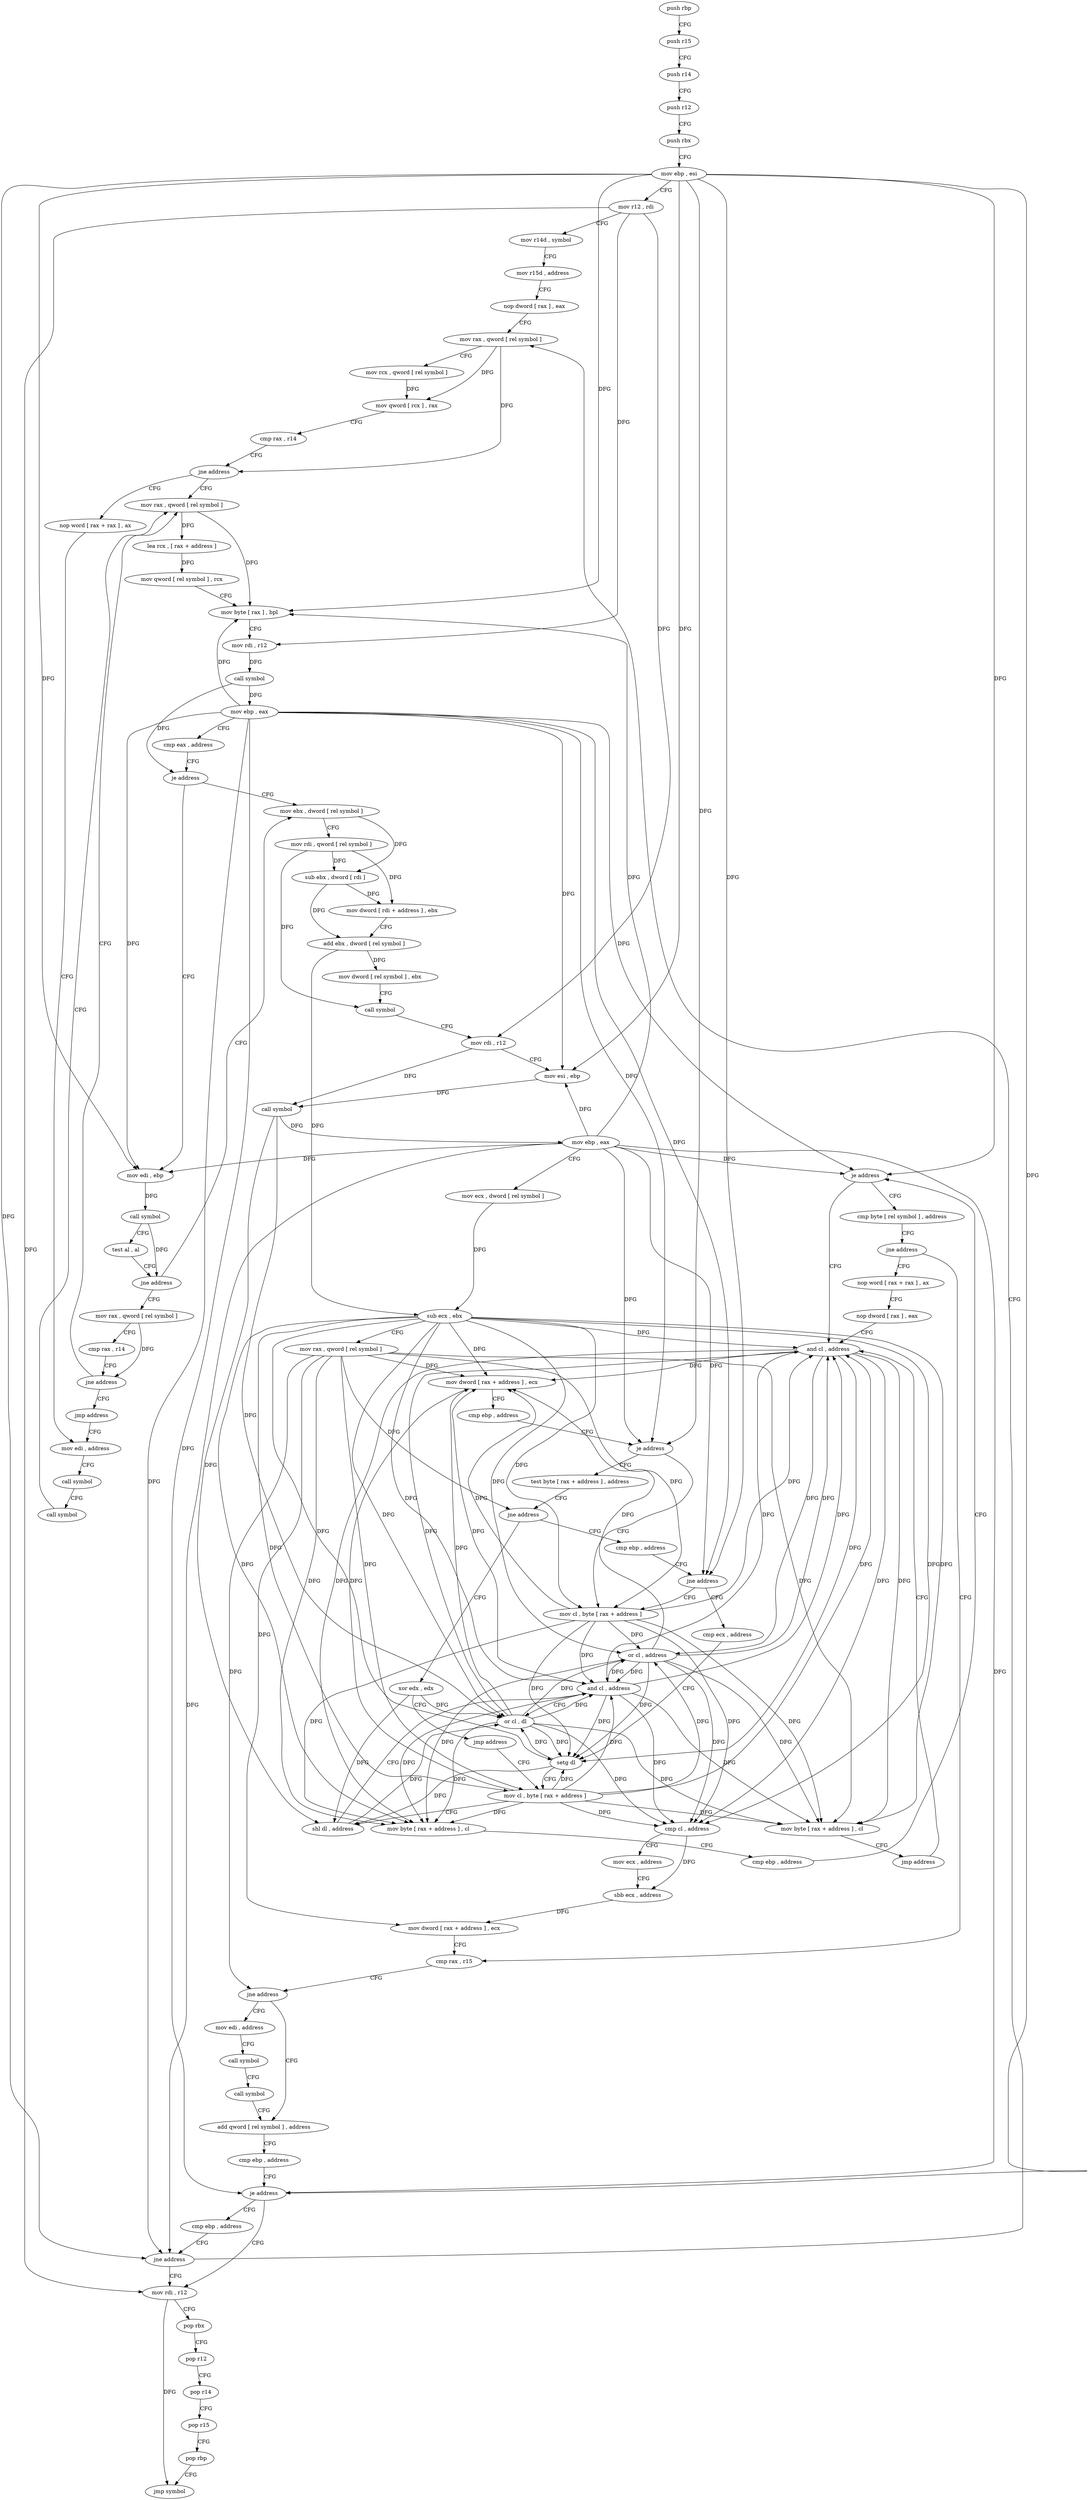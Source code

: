 digraph "func" {
"4203696" [label = "push rbp" ]
"4203697" [label = "push r15" ]
"4203699" [label = "push r14" ]
"4203701" [label = "push r12" ]
"4203703" [label = "push rbx" ]
"4203704" [label = "mov ebp , esi" ]
"4203706" [label = "mov r12 , rdi" ]
"4203709" [label = "mov r14d , symbol" ]
"4203715" [label = "mov r15d , address" ]
"4203721" [label = "nop dword [ rax ] , eax" ]
"4203728" [label = "mov rax , qword [ rel symbol ]" ]
"4203775" [label = "mov rax , qword [ rel symbol ]" ]
"4203782" [label = "lea rcx , [ rax + address ]" ]
"4203786" [label = "mov qword [ rel symbol ] , rcx" ]
"4203793" [label = "mov byte [ rax ] , bpl" ]
"4203796" [label = "mov rdi , r12" ]
"4203799" [label = "call symbol" ]
"4203804" [label = "mov ebp , eax" ]
"4203806" [label = "cmp eax , address" ]
"4203809" [label = "je address" ]
"4203840" [label = "mov ebx , dword [ rel symbol ]" ]
"4203811" [label = "mov edi , ebp" ]
"4203750" [label = "nop word [ rax + rax ] , ax" ]
"4203760" [label = "mov edi , address" ]
"4203846" [label = "mov rdi , qword [ rel symbol ]" ]
"4203853" [label = "sub ebx , dword [ rdi ]" ]
"4203855" [label = "mov dword [ rdi + address ] , ebx" ]
"4203858" [label = "add ebx , dword [ rel symbol ]" ]
"4203864" [label = "mov dword [ rel symbol ] , ebx" ]
"4203870" [label = "call symbol" ]
"4203875" [label = "mov rdi , r12" ]
"4203878" [label = "mov esi , ebp" ]
"4203880" [label = "call symbol" ]
"4203885" [label = "mov ebp , eax" ]
"4203887" [label = "mov ecx , dword [ rel symbol ]" ]
"4203893" [label = "sub ecx , ebx" ]
"4203895" [label = "mov rax , qword [ rel symbol ]" ]
"4203902" [label = "mov dword [ rax + address ] , ecx" ]
"4203905" [label = "cmp ebp , address" ]
"4203908" [label = "je address" ]
"4203925" [label = "mov cl , byte [ rax + address ]" ]
"4203910" [label = "test byte [ rax + address ] , address" ]
"4203813" [label = "call symbol" ]
"4203818" [label = "test al , al" ]
"4203820" [label = "jne address" ]
"4203822" [label = "mov rax , qword [ rel symbol ]" ]
"4203928" [label = "or cl , address" ]
"4203931" [label = "mov byte [ rax + address ] , cl" ]
"4203934" [label = "jmp address" ]
"4203984" [label = "and cl , address" ]
"4203914" [label = "jne address" ]
"4203920" [label = "cmp ebp , address" ]
"4203916" [label = "xor edx , edx" ]
"4203829" [label = "cmp rax , r14" ]
"4203832" [label = "jne address" ]
"4203834" [label = "jmp address" ]
"4203987" [label = "cmp cl , address" ]
"4203990" [label = "mov ecx , address" ]
"4203995" [label = "sbb ecx , address" ]
"4203998" [label = "mov dword [ rax + address ] , ecx" ]
"4204001" [label = "cmp rax , r15" ]
"4203923" [label = "jne address" ]
"4203936" [label = "cmp ecx , address" ]
"4203918" [label = "jmp address" ]
"4203942" [label = "mov cl , byte [ rax + address ]" ]
"4204021" [label = "add qword [ rel symbol ] , address" ]
"4204029" [label = "cmp ebp , address" ]
"4204032" [label = "je address" ]
"4204043" [label = "mov rdi , r12" ]
"4204034" [label = "cmp ebp , address" ]
"4204006" [label = "mov edi , address" ]
"4204011" [label = "call symbol" ]
"4204016" [label = "call symbol" ]
"4203939" [label = "setg dl" ]
"4203945" [label = "shl dl , address" ]
"4203948" [label = "and cl , address" ]
"4203951" [label = "or cl , dl" ]
"4203953" [label = "mov byte [ rax + address ] , cl" ]
"4203956" [label = "cmp ebp , address" ]
"4203959" [label = "je address" ]
"4203961" [label = "cmp byte [ rel symbol ] , address" ]
"4203765" [label = "call symbol" ]
"4203770" [label = "call symbol" ]
"4204046" [label = "pop rbx" ]
"4204047" [label = "pop r12" ]
"4204049" [label = "pop r14" ]
"4204051" [label = "pop r15" ]
"4204053" [label = "pop rbp" ]
"4204054" [label = "jmp symbol" ]
"4204037" [label = "jne address" ]
"4203968" [label = "jne address" ]
"4203970" [label = "nop word [ rax + rax ] , ax" ]
"4203735" [label = "mov rcx , qword [ rel symbol ]" ]
"4203742" [label = "mov qword [ rcx ] , rax" ]
"4203745" [label = "cmp rax , r14" ]
"4203748" [label = "jne address" ]
"4204004" [label = "jne address" ]
"4203980" [label = "nop dword [ rax ] , eax" ]
"4203696" -> "4203697" [ label = "CFG" ]
"4203697" -> "4203699" [ label = "CFG" ]
"4203699" -> "4203701" [ label = "CFG" ]
"4203701" -> "4203703" [ label = "CFG" ]
"4203703" -> "4203704" [ label = "CFG" ]
"4203704" -> "4203706" [ label = "CFG" ]
"4203704" -> "4203793" [ label = "DFG" ]
"4203704" -> "4203878" [ label = "DFG" ]
"4203704" -> "4203908" [ label = "DFG" ]
"4203704" -> "4203811" [ label = "DFG" ]
"4203704" -> "4203923" [ label = "DFG" ]
"4203704" -> "4203959" [ label = "DFG" ]
"4203704" -> "4204032" [ label = "DFG" ]
"4203704" -> "4204037" [ label = "DFG" ]
"4203706" -> "4203709" [ label = "CFG" ]
"4203706" -> "4203796" [ label = "DFG" ]
"4203706" -> "4203875" [ label = "DFG" ]
"4203706" -> "4204043" [ label = "DFG" ]
"4203709" -> "4203715" [ label = "CFG" ]
"4203715" -> "4203721" [ label = "CFG" ]
"4203721" -> "4203728" [ label = "CFG" ]
"4203728" -> "4203735" [ label = "CFG" ]
"4203728" -> "4203742" [ label = "DFG" ]
"4203728" -> "4203748" [ label = "DFG" ]
"4203775" -> "4203782" [ label = "DFG" ]
"4203775" -> "4203793" [ label = "DFG" ]
"4203782" -> "4203786" [ label = "DFG" ]
"4203786" -> "4203793" [ label = "CFG" ]
"4203793" -> "4203796" [ label = "CFG" ]
"4203796" -> "4203799" [ label = "DFG" ]
"4203799" -> "4203804" [ label = "DFG" ]
"4203799" -> "4203809" [ label = "DFG" ]
"4203804" -> "4203806" [ label = "CFG" ]
"4203804" -> "4203793" [ label = "DFG" ]
"4203804" -> "4203878" [ label = "DFG" ]
"4203804" -> "4203908" [ label = "DFG" ]
"4203804" -> "4203811" [ label = "DFG" ]
"4203804" -> "4203923" [ label = "DFG" ]
"4203804" -> "4203959" [ label = "DFG" ]
"4203804" -> "4204032" [ label = "DFG" ]
"4203804" -> "4204037" [ label = "DFG" ]
"4203806" -> "4203809" [ label = "CFG" ]
"4203809" -> "4203840" [ label = "CFG" ]
"4203809" -> "4203811" [ label = "CFG" ]
"4203840" -> "4203846" [ label = "CFG" ]
"4203840" -> "4203853" [ label = "DFG" ]
"4203811" -> "4203813" [ label = "DFG" ]
"4203750" -> "4203760" [ label = "CFG" ]
"4203760" -> "4203765" [ label = "CFG" ]
"4203846" -> "4203853" [ label = "DFG" ]
"4203846" -> "4203855" [ label = "DFG" ]
"4203846" -> "4203870" [ label = "DFG" ]
"4203853" -> "4203855" [ label = "DFG" ]
"4203853" -> "4203858" [ label = "DFG" ]
"4203855" -> "4203858" [ label = "CFG" ]
"4203858" -> "4203864" [ label = "DFG" ]
"4203858" -> "4203893" [ label = "DFG" ]
"4203864" -> "4203870" [ label = "CFG" ]
"4203870" -> "4203875" [ label = "CFG" ]
"4203875" -> "4203878" [ label = "CFG" ]
"4203875" -> "4203880" [ label = "DFG" ]
"4203878" -> "4203880" [ label = "DFG" ]
"4203880" -> "4203885" [ label = "DFG" ]
"4203880" -> "4203945" [ label = "DFG" ]
"4203880" -> "4203951" [ label = "DFG" ]
"4203885" -> "4203887" [ label = "CFG" ]
"4203885" -> "4203793" [ label = "DFG" ]
"4203885" -> "4203878" [ label = "DFG" ]
"4203885" -> "4203908" [ label = "DFG" ]
"4203885" -> "4203811" [ label = "DFG" ]
"4203885" -> "4203923" [ label = "DFG" ]
"4203885" -> "4203959" [ label = "DFG" ]
"4203885" -> "4204032" [ label = "DFG" ]
"4203885" -> "4204037" [ label = "DFG" ]
"4203887" -> "4203893" [ label = "DFG" ]
"4203893" -> "4203895" [ label = "CFG" ]
"4203893" -> "4203902" [ label = "DFG" ]
"4203893" -> "4203925" [ label = "DFG" ]
"4203893" -> "4203928" [ label = "DFG" ]
"4203893" -> "4203931" [ label = "DFG" ]
"4203893" -> "4203984" [ label = "DFG" ]
"4203893" -> "4203987" [ label = "DFG" ]
"4203893" -> "4203939" [ label = "DFG" ]
"4203893" -> "4203942" [ label = "DFG" ]
"4203893" -> "4203948" [ label = "DFG" ]
"4203893" -> "4203951" [ label = "DFG" ]
"4203893" -> "4203953" [ label = "DFG" ]
"4203895" -> "4203902" [ label = "DFG" ]
"4203895" -> "4203925" [ label = "DFG" ]
"4203895" -> "4203931" [ label = "DFG" ]
"4203895" -> "4203914" [ label = "DFG" ]
"4203895" -> "4203998" [ label = "DFG" ]
"4203895" -> "4204004" [ label = "DFG" ]
"4203895" -> "4203942" [ label = "DFG" ]
"4203895" -> "4203953" [ label = "DFG" ]
"4203902" -> "4203905" [ label = "CFG" ]
"4203905" -> "4203908" [ label = "CFG" ]
"4203908" -> "4203925" [ label = "CFG" ]
"4203908" -> "4203910" [ label = "CFG" ]
"4203925" -> "4203928" [ label = "DFG" ]
"4203925" -> "4203902" [ label = "DFG" ]
"4203925" -> "4203931" [ label = "DFG" ]
"4203925" -> "4203984" [ label = "DFG" ]
"4203925" -> "4203987" [ label = "DFG" ]
"4203925" -> "4203939" [ label = "DFG" ]
"4203925" -> "4203948" [ label = "DFG" ]
"4203925" -> "4203953" [ label = "DFG" ]
"4203910" -> "4203914" [ label = "CFG" ]
"4203813" -> "4203818" [ label = "CFG" ]
"4203813" -> "4203820" [ label = "DFG" ]
"4203818" -> "4203820" [ label = "CFG" ]
"4203820" -> "4203840" [ label = "CFG" ]
"4203820" -> "4203822" [ label = "CFG" ]
"4203822" -> "4203829" [ label = "CFG" ]
"4203822" -> "4203832" [ label = "DFG" ]
"4203928" -> "4203931" [ label = "DFG" ]
"4203928" -> "4203902" [ label = "DFG" ]
"4203928" -> "4203984" [ label = "DFG" ]
"4203928" -> "4203987" [ label = "DFG" ]
"4203928" -> "4203939" [ label = "DFG" ]
"4203928" -> "4203948" [ label = "DFG" ]
"4203928" -> "4203953" [ label = "DFG" ]
"4203931" -> "4203934" [ label = "CFG" ]
"4203934" -> "4203984" [ label = "CFG" ]
"4203984" -> "4203987" [ label = "DFG" ]
"4203984" -> "4203902" [ label = "DFG" ]
"4203984" -> "4203928" [ label = "DFG" ]
"4203984" -> "4203931" [ label = "DFG" ]
"4203984" -> "4203939" [ label = "DFG" ]
"4203984" -> "4203948" [ label = "DFG" ]
"4203984" -> "4203953" [ label = "DFG" ]
"4203914" -> "4203920" [ label = "CFG" ]
"4203914" -> "4203916" [ label = "CFG" ]
"4203920" -> "4203923" [ label = "CFG" ]
"4203916" -> "4203918" [ label = "CFG" ]
"4203916" -> "4203945" [ label = "DFG" ]
"4203916" -> "4203951" [ label = "DFG" ]
"4203829" -> "4203832" [ label = "CFG" ]
"4203832" -> "4203775" [ label = "CFG" ]
"4203832" -> "4203834" [ label = "CFG" ]
"4203834" -> "4203760" [ label = "CFG" ]
"4203987" -> "4203990" [ label = "CFG" ]
"4203987" -> "4203995" [ label = "DFG" ]
"4203990" -> "4203995" [ label = "CFG" ]
"4203995" -> "4203998" [ label = "DFG" ]
"4203998" -> "4204001" [ label = "CFG" ]
"4204001" -> "4204004" [ label = "CFG" ]
"4203923" -> "4203936" [ label = "CFG" ]
"4203923" -> "4203925" [ label = "CFG" ]
"4203936" -> "4203939" [ label = "CFG" ]
"4203918" -> "4203942" [ label = "CFG" ]
"4203942" -> "4203945" [ label = "CFG" ]
"4203942" -> "4203902" [ label = "DFG" ]
"4203942" -> "4203928" [ label = "DFG" ]
"4203942" -> "4203931" [ label = "DFG" ]
"4203942" -> "4203984" [ label = "DFG" ]
"4203942" -> "4203987" [ label = "DFG" ]
"4203942" -> "4203939" [ label = "DFG" ]
"4203942" -> "4203948" [ label = "DFG" ]
"4203942" -> "4203953" [ label = "DFG" ]
"4204021" -> "4204029" [ label = "CFG" ]
"4204029" -> "4204032" [ label = "CFG" ]
"4204032" -> "4204043" [ label = "CFG" ]
"4204032" -> "4204034" [ label = "CFG" ]
"4204043" -> "4204046" [ label = "CFG" ]
"4204043" -> "4204054" [ label = "DFG" ]
"4204034" -> "4204037" [ label = "CFG" ]
"4204006" -> "4204011" [ label = "CFG" ]
"4204011" -> "4204016" [ label = "CFG" ]
"4204016" -> "4204021" [ label = "CFG" ]
"4203939" -> "4203942" [ label = "CFG" ]
"4203939" -> "4203945" [ label = "DFG" ]
"4203939" -> "4203951" [ label = "DFG" ]
"4203945" -> "4203948" [ label = "CFG" ]
"4203945" -> "4203951" [ label = "DFG" ]
"4203948" -> "4203951" [ label = "CFG" ]
"4203948" -> "4203902" [ label = "DFG" ]
"4203948" -> "4203928" [ label = "DFG" ]
"4203948" -> "4203931" [ label = "DFG" ]
"4203948" -> "4203984" [ label = "DFG" ]
"4203948" -> "4203987" [ label = "DFG" ]
"4203948" -> "4203939" [ label = "DFG" ]
"4203948" -> "4203953" [ label = "DFG" ]
"4203951" -> "4203953" [ label = "DFG" ]
"4203951" -> "4203902" [ label = "DFG" ]
"4203951" -> "4203928" [ label = "DFG" ]
"4203951" -> "4203931" [ label = "DFG" ]
"4203951" -> "4203984" [ label = "DFG" ]
"4203951" -> "4203987" [ label = "DFG" ]
"4203951" -> "4203939" [ label = "DFG" ]
"4203951" -> "4203948" [ label = "DFG" ]
"4203953" -> "4203956" [ label = "CFG" ]
"4203956" -> "4203959" [ label = "CFG" ]
"4203959" -> "4203984" [ label = "CFG" ]
"4203959" -> "4203961" [ label = "CFG" ]
"4203961" -> "4203968" [ label = "CFG" ]
"4203765" -> "4203770" [ label = "CFG" ]
"4203770" -> "4203775" [ label = "CFG" ]
"4204046" -> "4204047" [ label = "CFG" ]
"4204047" -> "4204049" [ label = "CFG" ]
"4204049" -> "4204051" [ label = "CFG" ]
"4204051" -> "4204053" [ label = "CFG" ]
"4204053" -> "4204054" [ label = "CFG" ]
"4204037" -> "4203728" [ label = "CFG" ]
"4204037" -> "4204043" [ label = "CFG" ]
"4203968" -> "4204001" [ label = "CFG" ]
"4203968" -> "4203970" [ label = "CFG" ]
"4203970" -> "4203980" [ label = "CFG" ]
"4203735" -> "4203742" [ label = "DFG" ]
"4203742" -> "4203745" [ label = "CFG" ]
"4203745" -> "4203748" [ label = "CFG" ]
"4203748" -> "4203775" [ label = "CFG" ]
"4203748" -> "4203750" [ label = "CFG" ]
"4204004" -> "4204021" [ label = "CFG" ]
"4204004" -> "4204006" [ label = "CFG" ]
"4203980" -> "4203984" [ label = "CFG" ]
}
